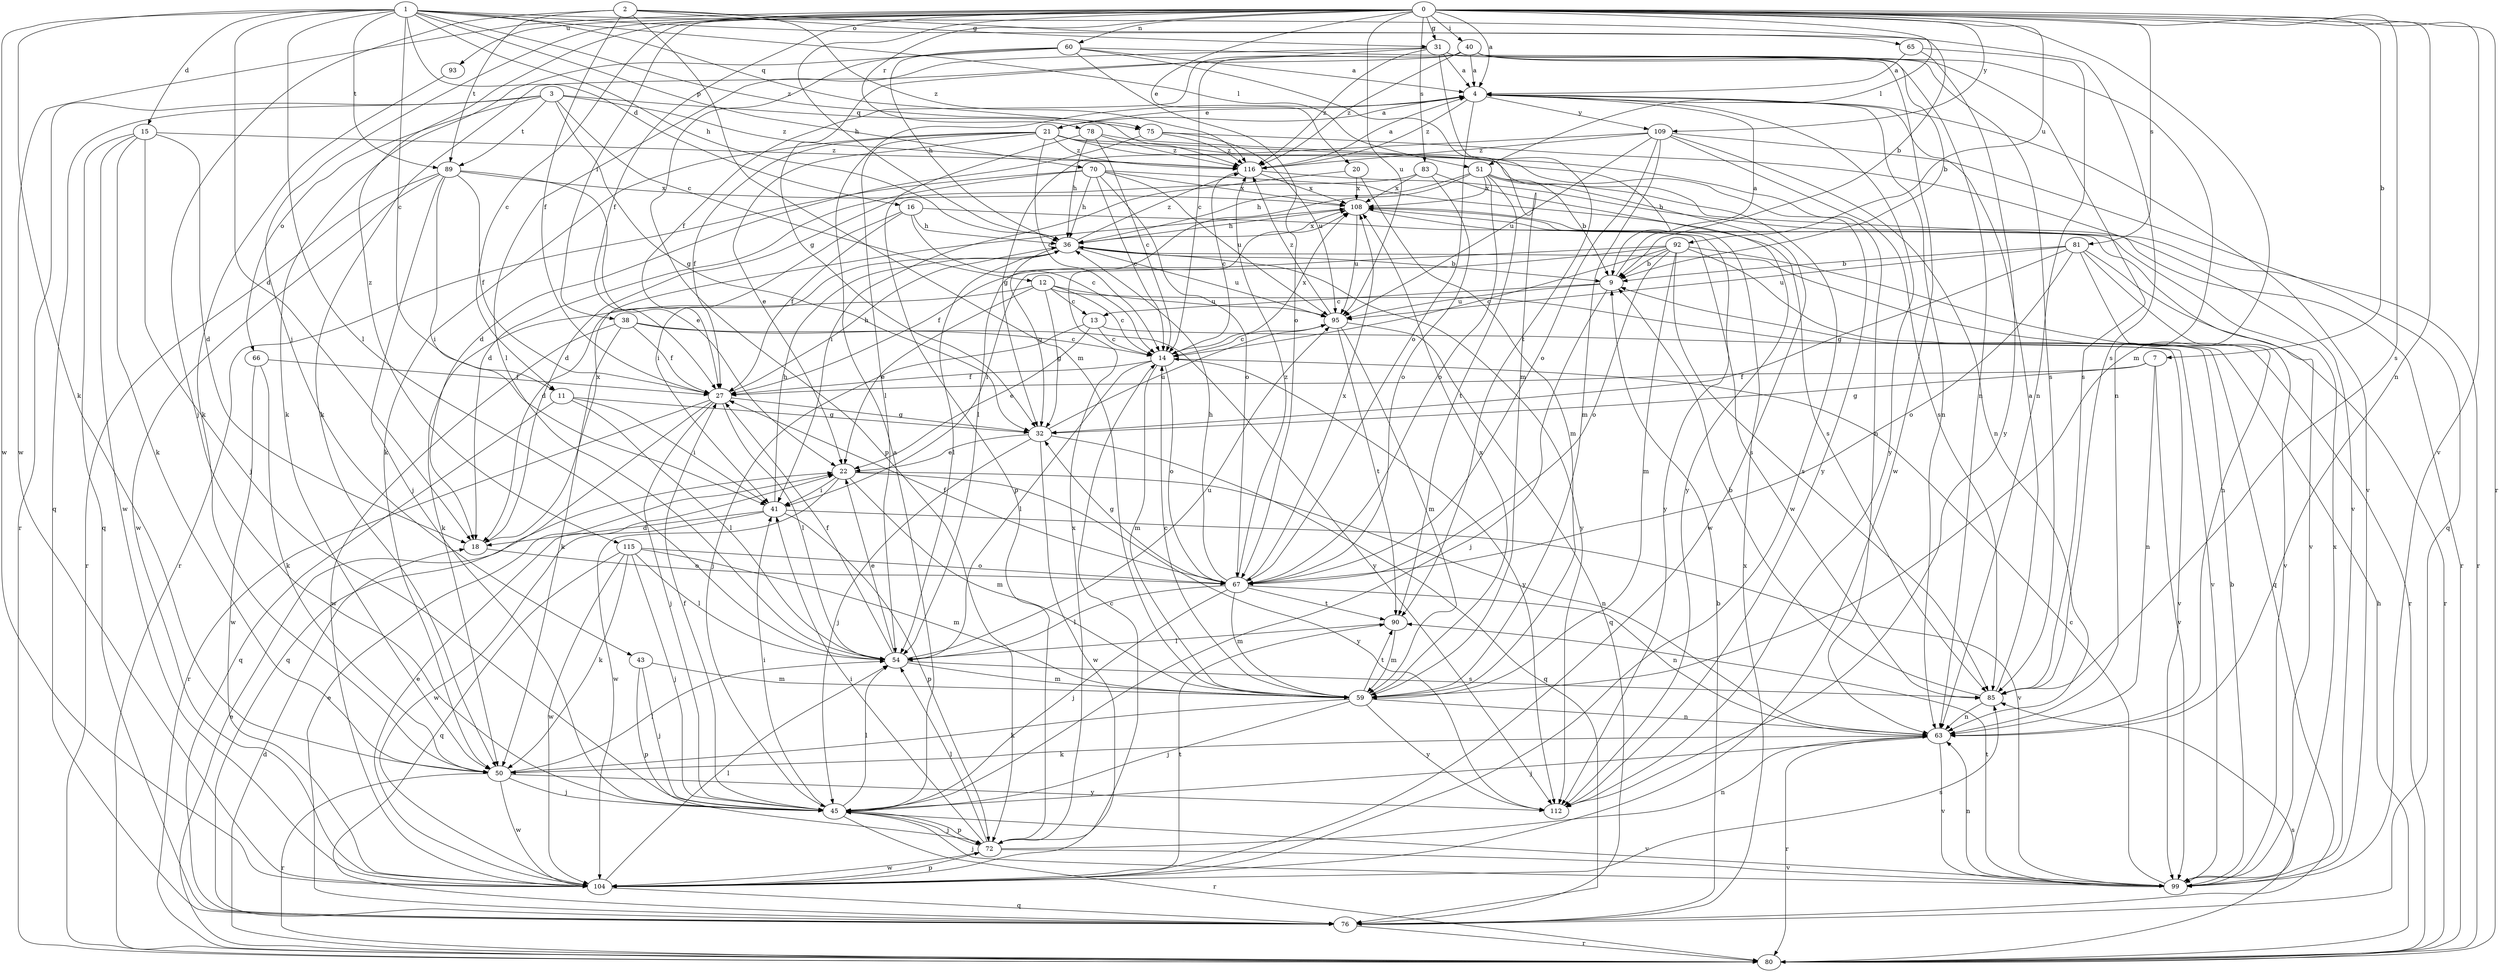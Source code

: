 strict digraph  {
0;
1;
2;
3;
4;
7;
9;
11;
12;
13;
14;
15;
16;
18;
20;
21;
22;
27;
31;
32;
36;
38;
40;
41;
43;
45;
50;
51;
54;
59;
60;
63;
65;
66;
67;
70;
72;
75;
76;
78;
80;
81;
83;
85;
89;
90;
92;
93;
95;
99;
104;
108;
109;
112;
115;
116;
0 -> 4  [label=a];
0 -> 7  [label=b];
0 -> 11  [label=c];
0 -> 20  [label=e];
0 -> 27  [label=f];
0 -> 31  [label=g];
0 -> 36  [label=h];
0 -> 38  [label=i];
0 -> 40  [label=i];
0 -> 43  [label=j];
0 -> 51  [label=l];
0 -> 59  [label=m];
0 -> 60  [label=n];
0 -> 63  [label=n];
0 -> 78  [label=r];
0 -> 80  [label=r];
0 -> 81  [label=s];
0 -> 83  [label=s];
0 -> 85  [label=s];
0 -> 92  [label=u];
0 -> 93  [label=u];
0 -> 95  [label=u];
0 -> 99  [label=v];
0 -> 104  [label=w];
0 -> 109  [label=y];
0 -> 115  [label=z];
1 -> 11  [label=c];
1 -> 15  [label=d];
1 -> 16  [label=d];
1 -> 18  [label=d];
1 -> 36  [label=h];
1 -> 50  [label=k];
1 -> 51  [label=l];
1 -> 54  [label=l];
1 -> 65  [label=o];
1 -> 70  [label=p];
1 -> 75  [label=q];
1 -> 85  [label=s];
1 -> 89  [label=t];
1 -> 104  [label=w];
1 -> 116  [label=z];
2 -> 9  [label=b];
2 -> 27  [label=f];
2 -> 31  [label=g];
2 -> 45  [label=j];
2 -> 59  [label=m];
2 -> 89  [label=t];
2 -> 116  [label=z];
3 -> 12  [label=c];
3 -> 32  [label=g];
3 -> 66  [label=o];
3 -> 75  [label=q];
3 -> 76  [label=q];
3 -> 80  [label=r];
3 -> 89  [label=t];
3 -> 116  [label=z];
4 -> 21  [label=e];
4 -> 63  [label=n];
4 -> 67  [label=o];
4 -> 99  [label=v];
4 -> 109  [label=y];
4 -> 112  [label=y];
4 -> 116  [label=z];
7 -> 27  [label=f];
7 -> 32  [label=g];
7 -> 63  [label=n];
7 -> 99  [label=v];
9 -> 4  [label=a];
9 -> 13  [label=c];
9 -> 45  [label=j];
9 -> 95  [label=u];
11 -> 32  [label=g];
11 -> 41  [label=i];
11 -> 54  [label=l];
11 -> 76  [label=q];
12 -> 13  [label=c];
12 -> 14  [label=c];
12 -> 22  [label=e];
12 -> 32  [label=g];
12 -> 50  [label=k];
12 -> 95  [label=u];
12 -> 99  [label=v];
13 -> 14  [label=c];
13 -> 22  [label=e];
13 -> 45  [label=j];
13 -> 99  [label=v];
14 -> 27  [label=f];
14 -> 54  [label=l];
14 -> 59  [label=m];
14 -> 67  [label=o];
14 -> 108  [label=x];
14 -> 112  [label=y];
15 -> 18  [label=d];
15 -> 45  [label=j];
15 -> 50  [label=k];
15 -> 76  [label=q];
15 -> 104  [label=w];
15 -> 116  [label=z];
16 -> 14  [label=c];
16 -> 27  [label=f];
16 -> 36  [label=h];
16 -> 41  [label=i];
16 -> 85  [label=s];
18 -> 67  [label=o];
18 -> 108  [label=x];
20 -> 41  [label=i];
20 -> 59  [label=m];
20 -> 108  [label=x];
21 -> 4  [label=a];
21 -> 14  [label=c];
21 -> 22  [label=e];
21 -> 27  [label=f];
21 -> 50  [label=k];
21 -> 54  [label=l];
21 -> 63  [label=n];
21 -> 104  [label=w];
21 -> 112  [label=y];
21 -> 116  [label=z];
22 -> 41  [label=i];
22 -> 59  [label=m];
22 -> 63  [label=n];
22 -> 104  [label=w];
22 -> 112  [label=y];
27 -> 32  [label=g];
27 -> 36  [label=h];
27 -> 45  [label=j];
27 -> 54  [label=l];
27 -> 76  [label=q];
27 -> 80  [label=r];
31 -> 4  [label=a];
31 -> 32  [label=g];
31 -> 54  [label=l];
31 -> 63  [label=n];
31 -> 85  [label=s];
31 -> 90  [label=t];
31 -> 116  [label=z];
32 -> 22  [label=e];
32 -> 45  [label=j];
32 -> 76  [label=q];
32 -> 95  [label=u];
32 -> 104  [label=w];
36 -> 9  [label=b];
36 -> 18  [label=d];
36 -> 32  [label=g];
36 -> 54  [label=l];
36 -> 95  [label=u];
36 -> 108  [label=x];
36 -> 112  [label=y];
36 -> 116  [label=z];
38 -> 14  [label=c];
38 -> 27  [label=f];
38 -> 50  [label=k];
38 -> 104  [label=w];
38 -> 112  [label=y];
40 -> 4  [label=a];
40 -> 9  [label=b];
40 -> 14  [label=c];
40 -> 27  [label=f];
40 -> 50  [label=k];
40 -> 63  [label=n];
40 -> 85  [label=s];
40 -> 116  [label=z];
41 -> 18  [label=d];
41 -> 36  [label=h];
41 -> 72  [label=p];
41 -> 99  [label=v];
41 -> 104  [label=w];
43 -> 45  [label=j];
43 -> 59  [label=m];
43 -> 72  [label=p];
45 -> 4  [label=a];
45 -> 27  [label=f];
45 -> 41  [label=i];
45 -> 54  [label=l];
45 -> 72  [label=p];
45 -> 80  [label=r];
45 -> 99  [label=v];
50 -> 45  [label=j];
50 -> 54  [label=l];
50 -> 80  [label=r];
50 -> 104  [label=w];
50 -> 112  [label=y];
51 -> 9  [label=b];
51 -> 36  [label=h];
51 -> 54  [label=l];
51 -> 67  [label=o];
51 -> 80  [label=r];
51 -> 90  [label=t];
51 -> 104  [label=w];
51 -> 108  [label=x];
54 -> 22  [label=e];
54 -> 27  [label=f];
54 -> 59  [label=m];
54 -> 85  [label=s];
54 -> 95  [label=u];
59 -> 14  [label=c];
59 -> 45  [label=j];
59 -> 50  [label=k];
59 -> 63  [label=n];
59 -> 90  [label=t];
59 -> 108  [label=x];
59 -> 112  [label=y];
60 -> 4  [label=a];
60 -> 36  [label=h];
60 -> 50  [label=k];
60 -> 59  [label=m];
60 -> 67  [label=o];
60 -> 72  [label=p];
60 -> 104  [label=w];
63 -> 45  [label=j];
63 -> 50  [label=k];
63 -> 80  [label=r];
63 -> 99  [label=v];
65 -> 4  [label=a];
65 -> 63  [label=n];
65 -> 112  [label=y];
66 -> 27  [label=f];
66 -> 50  [label=k];
66 -> 104  [label=w];
67 -> 27  [label=f];
67 -> 32  [label=g];
67 -> 36  [label=h];
67 -> 45  [label=j];
67 -> 54  [label=l];
67 -> 59  [label=m];
67 -> 63  [label=n];
67 -> 90  [label=t];
67 -> 108  [label=x];
67 -> 116  [label=z];
70 -> 14  [label=c];
70 -> 18  [label=d];
70 -> 36  [label=h];
70 -> 67  [label=o];
70 -> 80  [label=r];
70 -> 85  [label=s];
70 -> 95  [label=u];
70 -> 108  [label=x];
72 -> 14  [label=c];
72 -> 41  [label=i];
72 -> 45  [label=j];
72 -> 54  [label=l];
72 -> 63  [label=n];
72 -> 99  [label=v];
72 -> 104  [label=w];
72 -> 108  [label=x];
75 -> 18  [label=d];
75 -> 95  [label=u];
75 -> 99  [label=v];
75 -> 116  [label=z];
76 -> 9  [label=b];
76 -> 22  [label=e];
76 -> 80  [label=r];
76 -> 108  [label=x];
78 -> 9  [label=b];
78 -> 14  [label=c];
78 -> 36  [label=h];
78 -> 72  [label=p];
78 -> 116  [label=z];
80 -> 18  [label=d];
80 -> 22  [label=e];
80 -> 36  [label=h];
80 -> 85  [label=s];
81 -> 9  [label=b];
81 -> 32  [label=g];
81 -> 63  [label=n];
81 -> 67  [label=o];
81 -> 80  [label=r];
81 -> 95  [label=u];
81 -> 99  [label=v];
83 -> 18  [label=d];
83 -> 67  [label=o];
83 -> 108  [label=x];
83 -> 112  [label=y];
85 -> 4  [label=a];
85 -> 9  [label=b];
85 -> 63  [label=n];
89 -> 22  [label=e];
89 -> 27  [label=f];
89 -> 41  [label=i];
89 -> 45  [label=j];
89 -> 80  [label=r];
89 -> 104  [label=w];
89 -> 108  [label=x];
90 -> 54  [label=l];
90 -> 59  [label=m];
92 -> 9  [label=b];
92 -> 14  [label=c];
92 -> 27  [label=f];
92 -> 41  [label=i];
92 -> 59  [label=m];
92 -> 67  [label=o];
92 -> 76  [label=q];
92 -> 80  [label=r];
92 -> 85  [label=s];
93 -> 50  [label=k];
95 -> 14  [label=c];
95 -> 59  [label=m];
95 -> 76  [label=q];
95 -> 90  [label=t];
95 -> 116  [label=z];
99 -> 9  [label=b];
99 -> 14  [label=c];
99 -> 45  [label=j];
99 -> 63  [label=n];
99 -> 90  [label=t];
99 -> 108  [label=x];
104 -> 22  [label=e];
104 -> 54  [label=l];
104 -> 72  [label=p];
104 -> 76  [label=q];
104 -> 85  [label=s];
104 -> 90  [label=t];
108 -> 36  [label=h];
108 -> 95  [label=u];
108 -> 99  [label=v];
108 -> 112  [label=y];
109 -> 32  [label=g];
109 -> 59  [label=m];
109 -> 63  [label=n];
109 -> 67  [label=o];
109 -> 76  [label=q];
109 -> 85  [label=s];
109 -> 95  [label=u];
109 -> 116  [label=z];
115 -> 45  [label=j];
115 -> 50  [label=k];
115 -> 54  [label=l];
115 -> 59  [label=m];
115 -> 67  [label=o];
115 -> 76  [label=q];
115 -> 104  [label=w];
116 -> 4  [label=a];
116 -> 14  [label=c];
116 -> 80  [label=r];
116 -> 108  [label=x];
}
